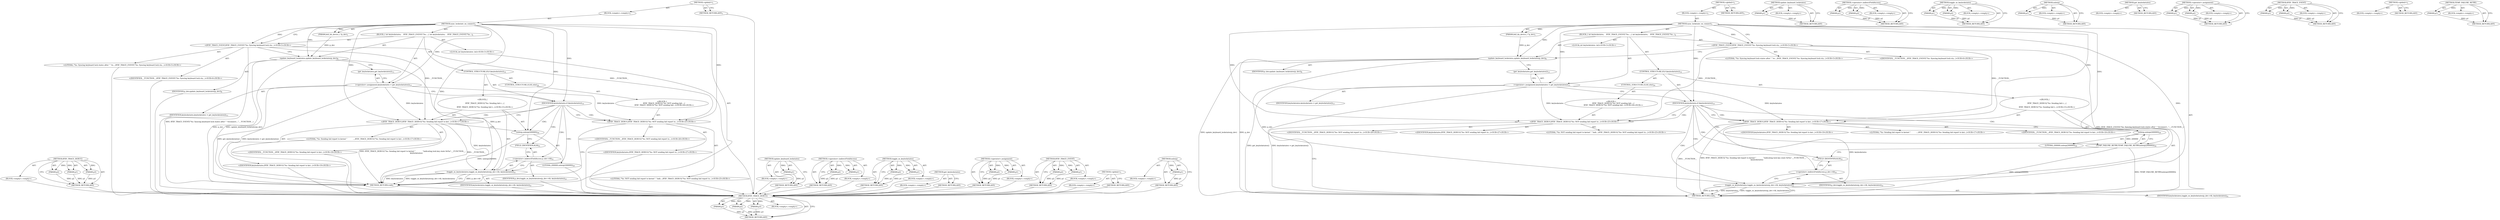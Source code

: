 digraph "TEMP_FAILURE_RETRY" {
vulnerable_82 [label=<(METHOD,BTIF_TRACE_DEBUG)>];
vulnerable_83 [label=<(PARAM,p1)>];
vulnerable_84 [label=<(PARAM,p2)>];
vulnerable_85 [label=<(PARAM,p3)>];
vulnerable_86 [label=<(BLOCK,&lt;empty&gt;,&lt;empty&gt;)>];
vulnerable_87 [label=<(METHOD_RETURN,ANY)>];
vulnerable_6 [label=<(METHOD,&lt;global&gt;)<SUB>1</SUB>>];
vulnerable_7 [label=<(BLOCK,&lt;empty&gt;,&lt;empty&gt;)<SUB>1</SUB>>];
vulnerable_8 [label=<(METHOD,sync_lockstate_on_connect)<SUB>1</SUB>>];
vulnerable_9 [label=<(PARAM,btif_hh_device_t *p_dev)<SUB>1</SUB>>];
vulnerable_10 [label=<(BLOCK,{
 int keylockstates;

    BTIF_TRACE_EVENT(&quot;%s...,{
 int keylockstates;

    BTIF_TRACE_EVENT(&quot;%s...)<SUB>2</SUB>>];
vulnerable_11 [label="<(LOCAL,int keylockstates: int)<SUB>3</SUB>>"];
vulnerable_12 [label="<(BTIF_TRACE_EVENT,BTIF_TRACE_EVENT(&quot;%s: Syncing keyboard lock sta...)<SUB>5</SUB>>"];
vulnerable_13 [label="<(LITERAL,&quot;%s: Syncing keyboard lock states after &quot;\
 &quot;re...,BTIF_TRACE_EVENT(&quot;%s: Syncing keyboard lock sta...)<SUB>5</SUB>>"];
vulnerable_14 [label="<(IDENTIFIER,__FUNCTION__,BTIF_TRACE_EVENT(&quot;%s: Syncing keyboard lock sta...)<SUB>6</SUB>>"];
vulnerable_15 [label=<(update_keyboard_lockstates,update_keyboard_lockstates(p_dev))<SUB>8</SUB>>];
vulnerable_16 [label=<(IDENTIFIER,p_dev,update_keyboard_lockstates(p_dev))<SUB>8</SUB>>];
vulnerable_17 [label=<(&lt;operator&gt;.assignment,keylockstates = get_keylockstates())<SUB>13</SUB>>];
vulnerable_18 [label=<(IDENTIFIER,keylockstates,keylockstates = get_keylockstates())<SUB>13</SUB>>];
vulnerable_19 [label=<(get_keylockstates,get_keylockstates())<SUB>13</SUB>>];
vulnerable_20 [label=<(CONTROL_STRUCTURE,IF,if (keylockstates))<SUB>14</SUB>>];
vulnerable_21 [label=<(IDENTIFIER,keylockstates,if (keylockstates))<SUB>14</SUB>>];
vulnerable_22 [label="<(BLOCK,{

         BTIF_TRACE_DEBUG(&quot;%s: Sending hid r...,{

         BTIF_TRACE_DEBUG(&quot;%s: Sending hid r...)<SUB>15</SUB>>"];
vulnerable_23 [label="<(BTIF_TRACE_DEBUG,BTIF_TRACE_DEBUG(&quot;%s: Sending hid report to ker...)<SUB>17</SUB>>"];
vulnerable_24 [label="<(LITERAL,&quot;%s: Sending hid report to kernel &quot;\
          ...,BTIF_TRACE_DEBUG(&quot;%s: Sending hid report to ker...)<SUB>17</SUB>>"];
vulnerable_25 [label="<(IDENTIFIER,__FUNCTION__,BTIF_TRACE_DEBUG(&quot;%s: Sending hid report to ker...)<SUB>18</SUB>>"];
vulnerable_26 [label="<(IDENTIFIER,keylockstates,BTIF_TRACE_DEBUG(&quot;%s: Sending hid report to ker...)<SUB>19</SUB>>"];
vulnerable_27 [label=<(usleep,usleep(200000))<SUB>20</SUB>>];
vulnerable_28 [label=<(LITERAL,200000,usleep(200000))<SUB>20</SUB>>];
vulnerable_29 [label=<(toggle_os_keylockstates,toggle_os_keylockstates(p_dev-&gt;fd, keylockstates))<SUB>21</SUB>>];
vulnerable_30 [label=<(&lt;operator&gt;.indirectFieldAccess,p_dev-&gt;fd)<SUB>21</SUB>>];
vulnerable_31 [label=<(IDENTIFIER,p_dev,toggle_os_keylockstates(p_dev-&gt;fd, keylockstates))<SUB>21</SUB>>];
vulnerable_32 [label=<(FIELD_IDENTIFIER,fd,fd)<SUB>21</SUB>>];
vulnerable_33 [label=<(IDENTIFIER,keylockstates,toggle_os_keylockstates(p_dev-&gt;fd, keylockstates))<SUB>21</SUB>>];
vulnerable_34 [label=<(CONTROL_STRUCTURE,ELSE,else)<SUB>24</SUB>>];
vulnerable_35 [label="<(BLOCK,{
        BTIF_TRACE_DEBUG(&quot;%s: NOT sending hid...,{
        BTIF_TRACE_DEBUG(&quot;%s: NOT sending hid...)<SUB>24</SUB>>"];
vulnerable_36 [label="<(BTIF_TRACE_DEBUG,BTIF_TRACE_DEBUG(&quot;%s: NOT sending hid report to...)<SUB>25</SUB>>"];
vulnerable_37 [label="<(LITERAL,&quot;%s: NOT sending hid report to kernel &quot;\
 &quot;indi...,BTIF_TRACE_DEBUG(&quot;%s: NOT sending hid report to...)<SUB>25</SUB>>"];
vulnerable_38 [label="<(IDENTIFIER,__FUNCTION__,BTIF_TRACE_DEBUG(&quot;%s: NOT sending hid report to...)<SUB>26</SUB>>"];
vulnerable_39 [label="<(IDENTIFIER,keylockstates,BTIF_TRACE_DEBUG(&quot;%s: NOT sending hid report to...)<SUB>27</SUB>>"];
vulnerable_40 [label=<(METHOD_RETURN,void)<SUB>1</SUB>>];
vulnerable_42 [label=<(METHOD_RETURN,ANY)<SUB>1</SUB>>];
vulnerable_70 [label=<(METHOD,update_keyboard_lockstates)>];
vulnerable_71 [label=<(PARAM,p1)>];
vulnerable_72 [label=<(BLOCK,&lt;empty&gt;,&lt;empty&gt;)>];
vulnerable_73 [label=<(METHOD_RETURN,ANY)>];
vulnerable_97 [label=<(METHOD,&lt;operator&gt;.indirectFieldAccess)>];
vulnerable_98 [label=<(PARAM,p1)>];
vulnerable_99 [label=<(PARAM,p2)>];
vulnerable_100 [label=<(BLOCK,&lt;empty&gt;,&lt;empty&gt;)>];
vulnerable_101 [label=<(METHOD_RETURN,ANY)>];
vulnerable_92 [label=<(METHOD,toggle_os_keylockstates)>];
vulnerable_93 [label=<(PARAM,p1)>];
vulnerable_94 [label=<(PARAM,p2)>];
vulnerable_95 [label=<(BLOCK,&lt;empty&gt;,&lt;empty&gt;)>];
vulnerable_96 [label=<(METHOD_RETURN,ANY)>];
vulnerable_79 [label=<(METHOD,get_keylockstates)>];
vulnerable_80 [label=<(BLOCK,&lt;empty&gt;,&lt;empty&gt;)>];
vulnerable_81 [label=<(METHOD_RETURN,ANY)>];
vulnerable_74 [label=<(METHOD,&lt;operator&gt;.assignment)>];
vulnerable_75 [label=<(PARAM,p1)>];
vulnerable_76 [label=<(PARAM,p2)>];
vulnerable_77 [label=<(BLOCK,&lt;empty&gt;,&lt;empty&gt;)>];
vulnerable_78 [label=<(METHOD_RETURN,ANY)>];
vulnerable_65 [label=<(METHOD,BTIF_TRACE_EVENT)>];
vulnerable_66 [label=<(PARAM,p1)>];
vulnerable_67 [label=<(PARAM,p2)>];
vulnerable_68 [label=<(BLOCK,&lt;empty&gt;,&lt;empty&gt;)>];
vulnerable_69 [label=<(METHOD_RETURN,ANY)>];
vulnerable_59 [label=<(METHOD,&lt;global&gt;)<SUB>1</SUB>>];
vulnerable_60 [label=<(BLOCK,&lt;empty&gt;,&lt;empty&gt;)>];
vulnerable_61 [label=<(METHOD_RETURN,ANY)>];
vulnerable_88 [label=<(METHOD,usleep)>];
vulnerable_89 [label=<(PARAM,p1)>];
vulnerable_90 [label=<(BLOCK,&lt;empty&gt;,&lt;empty&gt;)>];
vulnerable_91 [label=<(METHOD_RETURN,ANY)>];
fixed_83 [label=<(METHOD,BTIF_TRACE_DEBUG)>];
fixed_84 [label=<(PARAM,p1)>];
fixed_85 [label=<(PARAM,p2)>];
fixed_86 [label=<(PARAM,p3)>];
fixed_87 [label=<(BLOCK,&lt;empty&gt;,&lt;empty&gt;)>];
fixed_88 [label=<(METHOD_RETURN,ANY)>];
fixed_6 [label=<(METHOD,&lt;global&gt;)<SUB>1</SUB>>];
fixed_7 [label=<(BLOCK,&lt;empty&gt;,&lt;empty&gt;)<SUB>1</SUB>>];
fixed_8 [label=<(METHOD,sync_lockstate_on_connect)<SUB>1</SUB>>];
fixed_9 [label=<(PARAM,btif_hh_device_t *p_dev)<SUB>1</SUB>>];
fixed_10 [label=<(BLOCK,{
 int keylockstates;

    BTIF_TRACE_EVENT(&quot;%s...,{
 int keylockstates;

    BTIF_TRACE_EVENT(&quot;%s...)<SUB>2</SUB>>];
fixed_11 [label="<(LOCAL,int keylockstates: int)<SUB>3</SUB>>"];
fixed_12 [label="<(BTIF_TRACE_EVENT,BTIF_TRACE_EVENT(&quot;%s: Syncing keyboard lock sta...)<SUB>5</SUB>>"];
fixed_13 [label="<(LITERAL,&quot;%s: Syncing keyboard lock states after &quot;\
 &quot;re...,BTIF_TRACE_EVENT(&quot;%s: Syncing keyboard lock sta...)<SUB>5</SUB>>"];
fixed_14 [label="<(IDENTIFIER,__FUNCTION__,BTIF_TRACE_EVENT(&quot;%s: Syncing keyboard lock sta...)<SUB>6</SUB>>"];
fixed_15 [label=<(update_keyboard_lockstates,update_keyboard_lockstates(p_dev))<SUB>8</SUB>>];
fixed_16 [label=<(IDENTIFIER,p_dev,update_keyboard_lockstates(p_dev))<SUB>8</SUB>>];
fixed_17 [label=<(&lt;operator&gt;.assignment,keylockstates = get_keylockstates())<SUB>13</SUB>>];
fixed_18 [label=<(IDENTIFIER,keylockstates,keylockstates = get_keylockstates())<SUB>13</SUB>>];
fixed_19 [label=<(get_keylockstates,get_keylockstates())<SUB>13</SUB>>];
fixed_20 [label=<(CONTROL_STRUCTURE,IF,if (keylockstates))<SUB>14</SUB>>];
fixed_21 [label=<(IDENTIFIER,keylockstates,if (keylockstates))<SUB>14</SUB>>];
fixed_22 [label="<(BLOCK,{

         BTIF_TRACE_DEBUG(&quot;%s: Sending hid r...,{

         BTIF_TRACE_DEBUG(&quot;%s: Sending hid r...)<SUB>15</SUB>>"];
fixed_23 [label="<(BTIF_TRACE_DEBUG,BTIF_TRACE_DEBUG(&quot;%s: Sending hid report to ker...)<SUB>17</SUB>>"];
fixed_24 [label="<(LITERAL,&quot;%s: Sending hid report to kernel &quot;\
          ...,BTIF_TRACE_DEBUG(&quot;%s: Sending hid report to ker...)<SUB>17</SUB>>"];
fixed_25 [label="<(IDENTIFIER,__FUNCTION__,BTIF_TRACE_DEBUG(&quot;%s: Sending hid report to ker...)<SUB>18</SUB>>"];
fixed_26 [label="<(IDENTIFIER,keylockstates,BTIF_TRACE_DEBUG(&quot;%s: Sending hid report to ker...)<SUB>19</SUB>>"];
fixed_27 [label=<(TEMP_FAILURE_RETRY,TEMP_FAILURE_RETRY(usleep(200000)))<SUB>20</SUB>>];
fixed_28 [label=<(usleep,usleep(200000))<SUB>20</SUB>>];
fixed_29 [label=<(LITERAL,200000,usleep(200000))<SUB>20</SUB>>];
fixed_30 [label=<(toggle_os_keylockstates,toggle_os_keylockstates(p_dev-&gt;fd, keylockstates))<SUB>21</SUB>>];
fixed_31 [label=<(&lt;operator&gt;.indirectFieldAccess,p_dev-&gt;fd)<SUB>21</SUB>>];
fixed_32 [label=<(IDENTIFIER,p_dev,toggle_os_keylockstates(p_dev-&gt;fd, keylockstates))<SUB>21</SUB>>];
fixed_33 [label=<(FIELD_IDENTIFIER,fd,fd)<SUB>21</SUB>>];
fixed_34 [label=<(IDENTIFIER,keylockstates,toggle_os_keylockstates(p_dev-&gt;fd, keylockstates))<SUB>21</SUB>>];
fixed_35 [label=<(CONTROL_STRUCTURE,ELSE,else)<SUB>24</SUB>>];
fixed_36 [label="<(BLOCK,{
        BTIF_TRACE_DEBUG(&quot;%s: NOT sending hid...,{
        BTIF_TRACE_DEBUG(&quot;%s: NOT sending hid...)<SUB>24</SUB>>"];
fixed_37 [label="<(BTIF_TRACE_DEBUG,BTIF_TRACE_DEBUG(&quot;%s: NOT sending hid report to...)<SUB>25</SUB>>"];
fixed_38 [label="<(LITERAL,&quot;%s: NOT sending hid report to kernel &quot;\
 &quot;indi...,BTIF_TRACE_DEBUG(&quot;%s: NOT sending hid report to...)<SUB>25</SUB>>"];
fixed_39 [label="<(IDENTIFIER,__FUNCTION__,BTIF_TRACE_DEBUG(&quot;%s: NOT sending hid report to...)<SUB>26</SUB>>"];
fixed_40 [label="<(IDENTIFIER,keylockstates,BTIF_TRACE_DEBUG(&quot;%s: NOT sending hid report to...)<SUB>27</SUB>>"];
fixed_41 [label=<(METHOD_RETURN,void)<SUB>1</SUB>>];
fixed_43 [label=<(METHOD_RETURN,ANY)<SUB>1</SUB>>];
fixed_71 [label=<(METHOD,update_keyboard_lockstates)>];
fixed_72 [label=<(PARAM,p1)>];
fixed_73 [label=<(BLOCK,&lt;empty&gt;,&lt;empty&gt;)>];
fixed_74 [label=<(METHOD_RETURN,ANY)>];
fixed_102 [label=<(METHOD,&lt;operator&gt;.indirectFieldAccess)>];
fixed_103 [label=<(PARAM,p1)>];
fixed_104 [label=<(PARAM,p2)>];
fixed_105 [label=<(BLOCK,&lt;empty&gt;,&lt;empty&gt;)>];
fixed_106 [label=<(METHOD_RETURN,ANY)>];
fixed_97 [label=<(METHOD,toggle_os_keylockstates)>];
fixed_98 [label=<(PARAM,p1)>];
fixed_99 [label=<(PARAM,p2)>];
fixed_100 [label=<(BLOCK,&lt;empty&gt;,&lt;empty&gt;)>];
fixed_101 [label=<(METHOD_RETURN,ANY)>];
fixed_93 [label=<(METHOD,usleep)>];
fixed_94 [label=<(PARAM,p1)>];
fixed_95 [label=<(BLOCK,&lt;empty&gt;,&lt;empty&gt;)>];
fixed_96 [label=<(METHOD_RETURN,ANY)>];
fixed_80 [label=<(METHOD,get_keylockstates)>];
fixed_81 [label=<(BLOCK,&lt;empty&gt;,&lt;empty&gt;)>];
fixed_82 [label=<(METHOD_RETURN,ANY)>];
fixed_75 [label=<(METHOD,&lt;operator&gt;.assignment)>];
fixed_76 [label=<(PARAM,p1)>];
fixed_77 [label=<(PARAM,p2)>];
fixed_78 [label=<(BLOCK,&lt;empty&gt;,&lt;empty&gt;)>];
fixed_79 [label=<(METHOD_RETURN,ANY)>];
fixed_66 [label=<(METHOD,BTIF_TRACE_EVENT)>];
fixed_67 [label=<(PARAM,p1)>];
fixed_68 [label=<(PARAM,p2)>];
fixed_69 [label=<(BLOCK,&lt;empty&gt;,&lt;empty&gt;)>];
fixed_70 [label=<(METHOD_RETURN,ANY)>];
fixed_60 [label=<(METHOD,&lt;global&gt;)<SUB>1</SUB>>];
fixed_61 [label=<(BLOCK,&lt;empty&gt;,&lt;empty&gt;)>];
fixed_62 [label=<(METHOD_RETURN,ANY)>];
fixed_89 [label=<(METHOD,TEMP_FAILURE_RETRY)>];
fixed_90 [label=<(PARAM,p1)>];
fixed_91 [label=<(BLOCK,&lt;empty&gt;,&lt;empty&gt;)>];
fixed_92 [label=<(METHOD_RETURN,ANY)>];
vulnerable_82 -> vulnerable_83  [key=0, label="AST: "];
vulnerable_82 -> vulnerable_83  [key=1, label="DDG: "];
vulnerable_82 -> vulnerable_86  [key=0, label="AST: "];
vulnerable_82 -> vulnerable_84  [key=0, label="AST: "];
vulnerable_82 -> vulnerable_84  [key=1, label="DDG: "];
vulnerable_82 -> vulnerable_87  [key=0, label="AST: "];
vulnerable_82 -> vulnerable_87  [key=1, label="CFG: "];
vulnerable_82 -> vulnerable_85  [key=0, label="AST: "];
vulnerable_82 -> vulnerable_85  [key=1, label="DDG: "];
vulnerable_83 -> vulnerable_87  [key=0, label="DDG: p1"];
vulnerable_84 -> vulnerable_87  [key=0, label="DDG: p2"];
vulnerable_85 -> vulnerable_87  [key=0, label="DDG: p3"];
vulnerable_86 -> fixed_83  [key=0];
vulnerable_87 -> fixed_83  [key=0];
vulnerable_6 -> vulnerable_7  [key=0, label="AST: "];
vulnerable_6 -> vulnerable_42  [key=0, label="AST: "];
vulnerable_6 -> vulnerable_42  [key=1, label="CFG: "];
vulnerable_7 -> vulnerable_8  [key=0, label="AST: "];
vulnerable_8 -> vulnerable_9  [key=0, label="AST: "];
vulnerable_8 -> vulnerable_9  [key=1, label="DDG: "];
vulnerable_8 -> vulnerable_10  [key=0, label="AST: "];
vulnerable_8 -> vulnerable_40  [key=0, label="AST: "];
vulnerable_8 -> vulnerable_12  [key=0, label="CFG: "];
vulnerable_8 -> vulnerable_12  [key=1, label="DDG: "];
vulnerable_8 -> vulnerable_17  [key=0, label="DDG: "];
vulnerable_8 -> vulnerable_15  [key=0, label="DDG: "];
vulnerable_8 -> vulnerable_21  [key=0, label="DDG: "];
vulnerable_8 -> vulnerable_23  [key=0, label="DDG: "];
vulnerable_8 -> vulnerable_27  [key=0, label="DDG: "];
vulnerable_8 -> vulnerable_29  [key=0, label="DDG: "];
vulnerable_8 -> vulnerable_36  [key=0, label="DDG: "];
vulnerable_9 -> vulnerable_15  [key=0, label="DDG: p_dev"];
vulnerable_10 -> vulnerable_11  [key=0, label="AST: "];
vulnerable_10 -> vulnerable_12  [key=0, label="AST: "];
vulnerable_10 -> vulnerable_15  [key=0, label="AST: "];
vulnerable_10 -> vulnerable_17  [key=0, label="AST: "];
vulnerable_10 -> vulnerable_20  [key=0, label="AST: "];
vulnerable_11 -> fixed_83  [key=0];
vulnerable_12 -> vulnerable_13  [key=0, label="AST: "];
vulnerable_12 -> vulnerable_14  [key=0, label="AST: "];
vulnerable_12 -> vulnerable_15  [key=0, label="CFG: "];
vulnerable_12 -> vulnerable_40  [key=0, label="DDG: BTIF_TRACE_EVENT(&quot;%s: Syncing keyboard lock states after &quot;\
 &quot;reconnect...&quot;,__FUNCTION__)"];
vulnerable_12 -> vulnerable_23  [key=0, label="DDG: __FUNCTION__"];
vulnerable_12 -> vulnerable_36  [key=0, label="DDG: __FUNCTION__"];
vulnerable_13 -> fixed_83  [key=0];
vulnerable_14 -> fixed_83  [key=0];
vulnerable_15 -> vulnerable_16  [key=0, label="AST: "];
vulnerable_15 -> vulnerable_19  [key=0, label="CFG: "];
vulnerable_15 -> vulnerable_40  [key=0, label="DDG: p_dev"];
vulnerable_15 -> vulnerable_40  [key=1, label="DDG: update_keyboard_lockstates(p_dev)"];
vulnerable_15 -> vulnerable_29  [key=0, label="DDG: p_dev"];
vulnerable_16 -> fixed_83  [key=0];
vulnerable_17 -> vulnerable_18  [key=0, label="AST: "];
vulnerable_17 -> vulnerable_19  [key=0, label="AST: "];
vulnerable_17 -> vulnerable_21  [key=0, label="CFG: "];
vulnerable_17 -> vulnerable_40  [key=0, label="DDG: get_keylockstates()"];
vulnerable_17 -> vulnerable_40  [key=1, label="DDG: keylockstates = get_keylockstates()"];
vulnerable_17 -> vulnerable_23  [key=0, label="DDG: keylockstates"];
vulnerable_17 -> vulnerable_36  [key=0, label="DDG: keylockstates"];
vulnerable_18 -> fixed_83  [key=0];
vulnerable_19 -> vulnerable_17  [key=0, label="CFG: "];
vulnerable_20 -> vulnerable_21  [key=0, label="AST: "];
vulnerable_20 -> vulnerable_22  [key=0, label="AST: "];
vulnerable_20 -> vulnerable_34  [key=0, label="AST: "];
vulnerable_21 -> vulnerable_23  [key=0, label="CFG: "];
vulnerable_21 -> vulnerable_23  [key=1, label="CDG: "];
vulnerable_21 -> vulnerable_36  [key=0, label="CFG: "];
vulnerable_21 -> vulnerable_36  [key=1, label="CDG: "];
vulnerable_21 -> vulnerable_30  [key=0, label="CDG: "];
vulnerable_21 -> vulnerable_29  [key=0, label="CDG: "];
vulnerable_21 -> vulnerable_32  [key=0, label="CDG: "];
vulnerable_21 -> vulnerable_27  [key=0, label="CDG: "];
vulnerable_22 -> vulnerable_23  [key=0, label="AST: "];
vulnerable_22 -> vulnerable_27  [key=0, label="AST: "];
vulnerable_22 -> vulnerable_29  [key=0, label="AST: "];
vulnerable_23 -> vulnerable_24  [key=0, label="AST: "];
vulnerable_23 -> vulnerable_25  [key=0, label="AST: "];
vulnerable_23 -> vulnerable_26  [key=0, label="AST: "];
vulnerable_23 -> vulnerable_27  [key=0, label="CFG: "];
vulnerable_23 -> vulnerable_40  [key=0, label="DDG: __FUNCTION__"];
vulnerable_23 -> vulnerable_40  [key=1, label="DDG: BTIF_TRACE_DEBUG(&quot;%s: Sending hid report to kernel &quot;\
             &quot;indicating lock key state 0x%x&quot;,__FUNCTION__,
             keylockstates)"];
vulnerable_23 -> vulnerable_29  [key=0, label="DDG: keylockstates"];
vulnerable_24 -> fixed_83  [key=0];
vulnerable_25 -> fixed_83  [key=0];
vulnerable_26 -> fixed_83  [key=0];
vulnerable_27 -> vulnerable_28  [key=0, label="AST: "];
vulnerable_27 -> vulnerable_32  [key=0, label="CFG: "];
vulnerable_27 -> vulnerable_40  [key=0, label="DDG: usleep(200000)"];
vulnerable_28 -> fixed_83  [key=0];
vulnerable_29 -> vulnerable_30  [key=0, label="AST: "];
vulnerable_29 -> vulnerable_33  [key=0, label="AST: "];
vulnerable_29 -> vulnerable_40  [key=0, label="CFG: "];
vulnerable_29 -> vulnerable_40  [key=1, label="DDG: p_dev-&gt;fd"];
vulnerable_29 -> vulnerable_40  [key=2, label="DDG: keylockstates"];
vulnerable_29 -> vulnerable_40  [key=3, label="DDG: toggle_os_keylockstates(p_dev-&gt;fd, keylockstates)"];
vulnerable_30 -> vulnerable_31  [key=0, label="AST: "];
vulnerable_30 -> vulnerable_32  [key=0, label="AST: "];
vulnerable_30 -> vulnerable_29  [key=0, label="CFG: "];
vulnerable_31 -> fixed_83  [key=0];
vulnerable_32 -> vulnerable_30  [key=0, label="CFG: "];
vulnerable_33 -> fixed_83  [key=0];
vulnerable_34 -> vulnerable_35  [key=0, label="AST: "];
vulnerable_35 -> vulnerable_36  [key=0, label="AST: "];
vulnerable_36 -> vulnerable_37  [key=0, label="AST: "];
vulnerable_36 -> vulnerable_38  [key=0, label="AST: "];
vulnerable_36 -> vulnerable_39  [key=0, label="AST: "];
vulnerable_36 -> vulnerable_40  [key=0, label="CFG: "];
vulnerable_37 -> fixed_83  [key=0];
vulnerable_38 -> fixed_83  [key=0];
vulnerable_39 -> fixed_83  [key=0];
vulnerable_40 -> fixed_83  [key=0];
vulnerable_42 -> fixed_83  [key=0];
vulnerable_70 -> vulnerable_71  [key=0, label="AST: "];
vulnerable_70 -> vulnerable_71  [key=1, label="DDG: "];
vulnerable_70 -> vulnerable_72  [key=0, label="AST: "];
vulnerable_70 -> vulnerable_73  [key=0, label="AST: "];
vulnerable_70 -> vulnerable_73  [key=1, label="CFG: "];
vulnerable_71 -> vulnerable_73  [key=0, label="DDG: p1"];
vulnerable_72 -> fixed_83  [key=0];
vulnerable_73 -> fixed_83  [key=0];
vulnerable_97 -> vulnerable_98  [key=0, label="AST: "];
vulnerable_97 -> vulnerable_98  [key=1, label="DDG: "];
vulnerable_97 -> vulnerable_100  [key=0, label="AST: "];
vulnerable_97 -> vulnerable_99  [key=0, label="AST: "];
vulnerable_97 -> vulnerable_99  [key=1, label="DDG: "];
vulnerable_97 -> vulnerable_101  [key=0, label="AST: "];
vulnerable_97 -> vulnerable_101  [key=1, label="CFG: "];
vulnerable_98 -> vulnerable_101  [key=0, label="DDG: p1"];
vulnerable_99 -> vulnerable_101  [key=0, label="DDG: p2"];
vulnerable_100 -> fixed_83  [key=0];
vulnerable_101 -> fixed_83  [key=0];
vulnerable_92 -> vulnerable_93  [key=0, label="AST: "];
vulnerable_92 -> vulnerable_93  [key=1, label="DDG: "];
vulnerable_92 -> vulnerable_95  [key=0, label="AST: "];
vulnerable_92 -> vulnerable_94  [key=0, label="AST: "];
vulnerable_92 -> vulnerable_94  [key=1, label="DDG: "];
vulnerable_92 -> vulnerable_96  [key=0, label="AST: "];
vulnerable_92 -> vulnerable_96  [key=1, label="CFG: "];
vulnerable_93 -> vulnerable_96  [key=0, label="DDG: p1"];
vulnerable_94 -> vulnerable_96  [key=0, label="DDG: p2"];
vulnerable_95 -> fixed_83  [key=0];
vulnerable_96 -> fixed_83  [key=0];
vulnerable_79 -> vulnerable_80  [key=0, label="AST: "];
vulnerable_79 -> vulnerable_81  [key=0, label="AST: "];
vulnerable_79 -> vulnerable_81  [key=1, label="CFG: "];
vulnerable_80 -> fixed_83  [key=0];
vulnerable_81 -> fixed_83  [key=0];
vulnerable_74 -> vulnerable_75  [key=0, label="AST: "];
vulnerable_74 -> vulnerable_75  [key=1, label="DDG: "];
vulnerable_74 -> vulnerable_77  [key=0, label="AST: "];
vulnerable_74 -> vulnerable_76  [key=0, label="AST: "];
vulnerable_74 -> vulnerable_76  [key=1, label="DDG: "];
vulnerable_74 -> vulnerable_78  [key=0, label="AST: "];
vulnerable_74 -> vulnerable_78  [key=1, label="CFG: "];
vulnerable_75 -> vulnerable_78  [key=0, label="DDG: p1"];
vulnerable_76 -> vulnerable_78  [key=0, label="DDG: p2"];
vulnerable_77 -> fixed_83  [key=0];
vulnerable_78 -> fixed_83  [key=0];
vulnerable_65 -> vulnerable_66  [key=0, label="AST: "];
vulnerable_65 -> vulnerable_66  [key=1, label="DDG: "];
vulnerable_65 -> vulnerable_68  [key=0, label="AST: "];
vulnerable_65 -> vulnerable_67  [key=0, label="AST: "];
vulnerable_65 -> vulnerable_67  [key=1, label="DDG: "];
vulnerable_65 -> vulnerable_69  [key=0, label="AST: "];
vulnerable_65 -> vulnerable_69  [key=1, label="CFG: "];
vulnerable_66 -> vulnerable_69  [key=0, label="DDG: p1"];
vulnerable_67 -> vulnerable_69  [key=0, label="DDG: p2"];
vulnerable_68 -> fixed_83  [key=0];
vulnerable_69 -> fixed_83  [key=0];
vulnerable_59 -> vulnerable_60  [key=0, label="AST: "];
vulnerable_59 -> vulnerable_61  [key=0, label="AST: "];
vulnerable_59 -> vulnerable_61  [key=1, label="CFG: "];
vulnerable_60 -> fixed_83  [key=0];
vulnerable_61 -> fixed_83  [key=0];
vulnerable_88 -> vulnerable_89  [key=0, label="AST: "];
vulnerable_88 -> vulnerable_89  [key=1, label="DDG: "];
vulnerable_88 -> vulnerable_90  [key=0, label="AST: "];
vulnerable_88 -> vulnerable_91  [key=0, label="AST: "];
vulnerable_88 -> vulnerable_91  [key=1, label="CFG: "];
vulnerable_89 -> vulnerable_91  [key=0, label="DDG: p1"];
vulnerable_90 -> fixed_83  [key=0];
vulnerable_91 -> fixed_83  [key=0];
fixed_83 -> fixed_84  [key=0, label="AST: "];
fixed_83 -> fixed_84  [key=1, label="DDG: "];
fixed_83 -> fixed_87  [key=0, label="AST: "];
fixed_83 -> fixed_85  [key=0, label="AST: "];
fixed_83 -> fixed_85  [key=1, label="DDG: "];
fixed_83 -> fixed_88  [key=0, label="AST: "];
fixed_83 -> fixed_88  [key=1, label="CFG: "];
fixed_83 -> fixed_86  [key=0, label="AST: "];
fixed_83 -> fixed_86  [key=1, label="DDG: "];
fixed_84 -> fixed_88  [key=0, label="DDG: p1"];
fixed_85 -> fixed_88  [key=0, label="DDG: p2"];
fixed_86 -> fixed_88  [key=0, label="DDG: p3"];
fixed_6 -> fixed_7  [key=0, label="AST: "];
fixed_6 -> fixed_43  [key=0, label="AST: "];
fixed_6 -> fixed_43  [key=1, label="CFG: "];
fixed_7 -> fixed_8  [key=0, label="AST: "];
fixed_8 -> fixed_9  [key=0, label="AST: "];
fixed_8 -> fixed_9  [key=1, label="DDG: "];
fixed_8 -> fixed_10  [key=0, label="AST: "];
fixed_8 -> fixed_41  [key=0, label="AST: "];
fixed_8 -> fixed_12  [key=0, label="CFG: "];
fixed_8 -> fixed_12  [key=1, label="DDG: "];
fixed_8 -> fixed_17  [key=0, label="DDG: "];
fixed_8 -> fixed_15  [key=0, label="DDG: "];
fixed_8 -> fixed_21  [key=0, label="DDG: "];
fixed_8 -> fixed_23  [key=0, label="DDG: "];
fixed_8 -> fixed_30  [key=0, label="DDG: "];
fixed_8 -> fixed_28  [key=0, label="DDG: "];
fixed_8 -> fixed_37  [key=0, label="DDG: "];
fixed_9 -> fixed_15  [key=0, label="DDG: p_dev"];
fixed_10 -> fixed_11  [key=0, label="AST: "];
fixed_10 -> fixed_12  [key=0, label="AST: "];
fixed_10 -> fixed_15  [key=0, label="AST: "];
fixed_10 -> fixed_17  [key=0, label="AST: "];
fixed_10 -> fixed_20  [key=0, label="AST: "];
fixed_12 -> fixed_13  [key=0, label="AST: "];
fixed_12 -> fixed_14  [key=0, label="AST: "];
fixed_12 -> fixed_15  [key=0, label="CFG: "];
fixed_12 -> fixed_41  [key=0, label="DDG: BTIF_TRACE_EVENT(&quot;%s: Syncing keyboard lock states after &quot;\
 &quot;reconnect...&quot;,__FUNCTION__)"];
fixed_12 -> fixed_23  [key=0, label="DDG: __FUNCTION__"];
fixed_12 -> fixed_37  [key=0, label="DDG: __FUNCTION__"];
fixed_15 -> fixed_16  [key=0, label="AST: "];
fixed_15 -> fixed_19  [key=0, label="CFG: "];
fixed_15 -> fixed_41  [key=0, label="DDG: p_dev"];
fixed_15 -> fixed_41  [key=1, label="DDG: update_keyboard_lockstates(p_dev)"];
fixed_15 -> fixed_30  [key=0, label="DDG: p_dev"];
fixed_17 -> fixed_18  [key=0, label="AST: "];
fixed_17 -> fixed_19  [key=0, label="AST: "];
fixed_17 -> fixed_21  [key=0, label="CFG: "];
fixed_17 -> fixed_41  [key=0, label="DDG: get_keylockstates()"];
fixed_17 -> fixed_41  [key=1, label="DDG: keylockstates = get_keylockstates()"];
fixed_17 -> fixed_23  [key=0, label="DDG: keylockstates"];
fixed_17 -> fixed_37  [key=0, label="DDG: keylockstates"];
fixed_19 -> fixed_17  [key=0, label="CFG: "];
fixed_20 -> fixed_21  [key=0, label="AST: "];
fixed_20 -> fixed_22  [key=0, label="AST: "];
fixed_20 -> fixed_35  [key=0, label="AST: "];
fixed_21 -> fixed_23  [key=0, label="CFG: "];
fixed_21 -> fixed_23  [key=1, label="CDG: "];
fixed_21 -> fixed_37  [key=0, label="CFG: "];
fixed_21 -> fixed_37  [key=1, label="CDG: "];
fixed_21 -> fixed_30  [key=0, label="CDG: "];
fixed_21 -> fixed_33  [key=0, label="CDG: "];
fixed_21 -> fixed_28  [key=0, label="CDG: "];
fixed_21 -> fixed_27  [key=0, label="CDG: "];
fixed_21 -> fixed_31  [key=0, label="CDG: "];
fixed_22 -> fixed_23  [key=0, label="AST: "];
fixed_22 -> fixed_27  [key=0, label="AST: "];
fixed_22 -> fixed_30  [key=0, label="AST: "];
fixed_23 -> fixed_24  [key=0, label="AST: "];
fixed_23 -> fixed_25  [key=0, label="AST: "];
fixed_23 -> fixed_26  [key=0, label="AST: "];
fixed_23 -> fixed_28  [key=0, label="CFG: "];
fixed_23 -> fixed_41  [key=0, label="DDG: __FUNCTION__"];
fixed_23 -> fixed_41  [key=1, label="DDG: BTIF_TRACE_DEBUG(&quot;%s: Sending hid report to kernel &quot;\
             &quot;indicating lock key state 0x%x&quot;,__FUNCTION__,
             keylockstates)"];
fixed_23 -> fixed_30  [key=0, label="DDG: keylockstates"];
fixed_27 -> fixed_28  [key=0, label="AST: "];
fixed_27 -> fixed_33  [key=0, label="CFG: "];
fixed_27 -> fixed_41  [key=0, label="DDG: usleep(200000)"];
fixed_27 -> fixed_41  [key=1, label="DDG: TEMP_FAILURE_RETRY(usleep(200000))"];
fixed_28 -> fixed_29  [key=0, label="AST: "];
fixed_28 -> fixed_27  [key=0, label="CFG: "];
fixed_28 -> fixed_27  [key=1, label="DDG: 200000"];
fixed_30 -> fixed_31  [key=0, label="AST: "];
fixed_30 -> fixed_34  [key=0, label="AST: "];
fixed_30 -> fixed_41  [key=0, label="CFG: "];
fixed_30 -> fixed_41  [key=1, label="DDG: p_dev-&gt;fd"];
fixed_30 -> fixed_41  [key=2, label="DDG: keylockstates"];
fixed_30 -> fixed_41  [key=3, label="DDG: toggle_os_keylockstates(p_dev-&gt;fd, keylockstates)"];
fixed_31 -> fixed_32  [key=0, label="AST: "];
fixed_31 -> fixed_33  [key=0, label="AST: "];
fixed_31 -> fixed_30  [key=0, label="CFG: "];
fixed_33 -> fixed_31  [key=0, label="CFG: "];
fixed_35 -> fixed_36  [key=0, label="AST: "];
fixed_36 -> fixed_37  [key=0, label="AST: "];
fixed_37 -> fixed_38  [key=0, label="AST: "];
fixed_37 -> fixed_39  [key=0, label="AST: "];
fixed_37 -> fixed_40  [key=0, label="AST: "];
fixed_37 -> fixed_41  [key=0, label="CFG: "];
fixed_71 -> fixed_72  [key=0, label="AST: "];
fixed_71 -> fixed_72  [key=1, label="DDG: "];
fixed_71 -> fixed_73  [key=0, label="AST: "];
fixed_71 -> fixed_74  [key=0, label="AST: "];
fixed_71 -> fixed_74  [key=1, label="CFG: "];
fixed_72 -> fixed_74  [key=0, label="DDG: p1"];
fixed_102 -> fixed_103  [key=0, label="AST: "];
fixed_102 -> fixed_103  [key=1, label="DDG: "];
fixed_102 -> fixed_105  [key=0, label="AST: "];
fixed_102 -> fixed_104  [key=0, label="AST: "];
fixed_102 -> fixed_104  [key=1, label="DDG: "];
fixed_102 -> fixed_106  [key=0, label="AST: "];
fixed_102 -> fixed_106  [key=1, label="CFG: "];
fixed_103 -> fixed_106  [key=0, label="DDG: p1"];
fixed_104 -> fixed_106  [key=0, label="DDG: p2"];
fixed_97 -> fixed_98  [key=0, label="AST: "];
fixed_97 -> fixed_98  [key=1, label="DDG: "];
fixed_97 -> fixed_100  [key=0, label="AST: "];
fixed_97 -> fixed_99  [key=0, label="AST: "];
fixed_97 -> fixed_99  [key=1, label="DDG: "];
fixed_97 -> fixed_101  [key=0, label="AST: "];
fixed_97 -> fixed_101  [key=1, label="CFG: "];
fixed_98 -> fixed_101  [key=0, label="DDG: p1"];
fixed_99 -> fixed_101  [key=0, label="DDG: p2"];
fixed_93 -> fixed_94  [key=0, label="AST: "];
fixed_93 -> fixed_94  [key=1, label="DDG: "];
fixed_93 -> fixed_95  [key=0, label="AST: "];
fixed_93 -> fixed_96  [key=0, label="AST: "];
fixed_93 -> fixed_96  [key=1, label="CFG: "];
fixed_94 -> fixed_96  [key=0, label="DDG: p1"];
fixed_80 -> fixed_81  [key=0, label="AST: "];
fixed_80 -> fixed_82  [key=0, label="AST: "];
fixed_80 -> fixed_82  [key=1, label="CFG: "];
fixed_75 -> fixed_76  [key=0, label="AST: "];
fixed_75 -> fixed_76  [key=1, label="DDG: "];
fixed_75 -> fixed_78  [key=0, label="AST: "];
fixed_75 -> fixed_77  [key=0, label="AST: "];
fixed_75 -> fixed_77  [key=1, label="DDG: "];
fixed_75 -> fixed_79  [key=0, label="AST: "];
fixed_75 -> fixed_79  [key=1, label="CFG: "];
fixed_76 -> fixed_79  [key=0, label="DDG: p1"];
fixed_77 -> fixed_79  [key=0, label="DDG: p2"];
fixed_66 -> fixed_67  [key=0, label="AST: "];
fixed_66 -> fixed_67  [key=1, label="DDG: "];
fixed_66 -> fixed_69  [key=0, label="AST: "];
fixed_66 -> fixed_68  [key=0, label="AST: "];
fixed_66 -> fixed_68  [key=1, label="DDG: "];
fixed_66 -> fixed_70  [key=0, label="AST: "];
fixed_66 -> fixed_70  [key=1, label="CFG: "];
fixed_67 -> fixed_70  [key=0, label="DDG: p1"];
fixed_68 -> fixed_70  [key=0, label="DDG: p2"];
fixed_60 -> fixed_61  [key=0, label="AST: "];
fixed_60 -> fixed_62  [key=0, label="AST: "];
fixed_60 -> fixed_62  [key=1, label="CFG: "];
fixed_89 -> fixed_90  [key=0, label="AST: "];
fixed_89 -> fixed_90  [key=1, label="DDG: "];
fixed_89 -> fixed_91  [key=0, label="AST: "];
fixed_89 -> fixed_92  [key=0, label="AST: "];
fixed_89 -> fixed_92  [key=1, label="CFG: "];
fixed_90 -> fixed_92  [key=0, label="DDG: p1"];
}
